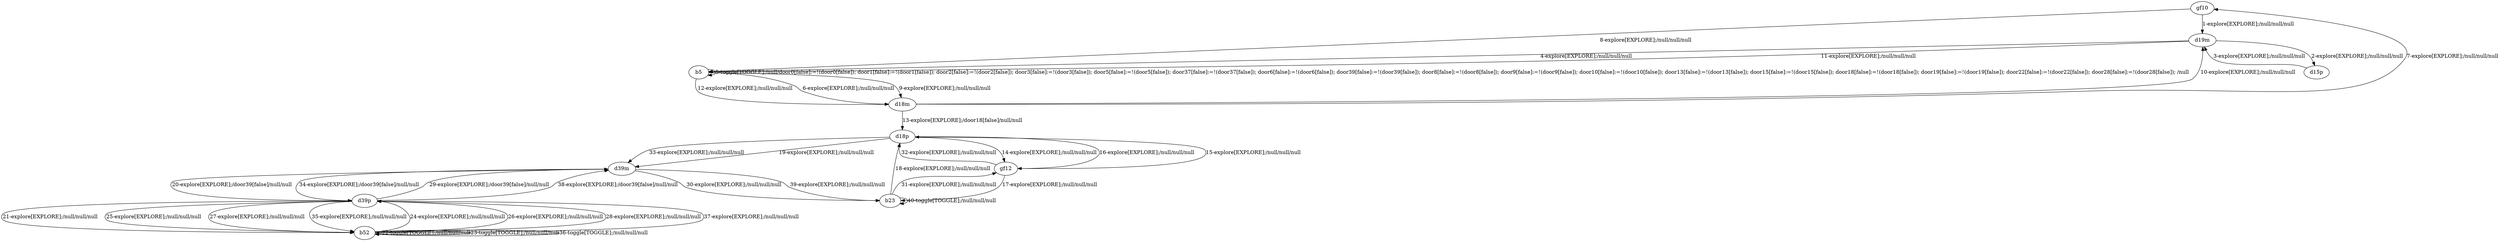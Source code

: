 # Total number of goals covered by this test: 1
# b52 --> b52

digraph g {
"gf10" -> "d19m" [label = "1-explore[EXPLORE];/null/null/null"];
"d19m" -> "d15p" [label = "2-explore[EXPLORE];/null/null/null"];
"d15p" -> "d19m" [label = "3-explore[EXPLORE];/null/null/null"];
"d19m" -> "b5" [label = "4-explore[EXPLORE];/null/null/null"];
"b5" -> "b5" [label = "5-toggle[TOGGLE];/null/door0[false]:=!(door0[false]); door1[false]:=!(door1[false]); door2[false]:=!(door2[false]); door3[false]:=!(door3[false]); door5[false]:=!(door5[false]); door37[false]:=!(door37[false]); door6[false]:=!(door6[false]); door39[false]:=!(door39[false]); door8[false]:=!(door8[false]); door9[false]:=!(door9[false]); door10[false]:=!(door10[false]); door13[false]:=!(door13[false]); door15[false]:=!(door15[false]); door18[false]:=!(door18[false]); door19[false]:=!(door19[false]); door22[false]:=!(door22[false]); door28[false]:=!(door28[false]); /null"];
"b5" -> "d18m" [label = "6-explore[EXPLORE];/null/null/null"];
"d18m" -> "gf10" [label = "7-explore[EXPLORE];/null/null/null"];
"gf10" -> "b5" [label = "8-explore[EXPLORE];/null/null/null"];
"b5" -> "d18m" [label = "9-explore[EXPLORE];/null/null/null"];
"d18m" -> "d19m" [label = "10-explore[EXPLORE];/null/null/null"];
"d19m" -> "b5" [label = "11-explore[EXPLORE];/null/null/null"];
"b5" -> "d18m" [label = "12-explore[EXPLORE];/null/null/null"];
"d18m" -> "d18p" [label = "13-explore[EXPLORE];/door18[false]/null/null"];
"d18p" -> "gf12" [label = "14-explore[EXPLORE];/null/null/null"];
"gf12" -> "d18p" [label = "15-explore[EXPLORE];/null/null/null"];
"d18p" -> "gf12" [label = "16-explore[EXPLORE];/null/null/null"];
"gf12" -> "b23" [label = "17-explore[EXPLORE];/null/null/null"];
"b23" -> "d18p" [label = "18-explore[EXPLORE];/null/null/null"];
"d18p" -> "d39m" [label = "19-explore[EXPLORE];/null/null/null"];
"d39m" -> "d39p" [label = "20-explore[EXPLORE];/door39[false]/null/null"];
"d39p" -> "b52" [label = "21-explore[EXPLORE];/null/null/null"];
"b52" -> "b52" [label = "22-toggle[TOGGLE];/null/null/null"];
"b52" -> "b52" [label = "23-toggle[TOGGLE];/null/null/null"];
"b52" -> "d39p" [label = "24-explore[EXPLORE];/null/null/null"];
"d39p" -> "b52" [label = "25-explore[EXPLORE];/null/null/null"];
"b52" -> "d39p" [label = "26-explore[EXPLORE];/null/null/null"];
"d39p" -> "b52" [label = "27-explore[EXPLORE];/null/null/null"];
"b52" -> "d39p" [label = "28-explore[EXPLORE];/null/null/null"];
"d39p" -> "d39m" [label = "29-explore[EXPLORE];/door39[false]/null/null"];
"d39m" -> "b23" [label = "30-explore[EXPLORE];/null/null/null"];
"b23" -> "gf12" [label = "31-explore[EXPLORE];/null/null/null"];
"gf12" -> "d18p" [label = "32-explore[EXPLORE];/null/null/null"];
"d18p" -> "d39m" [label = "33-explore[EXPLORE];/null/null/null"];
"d39m" -> "d39p" [label = "34-explore[EXPLORE];/door39[false]/null/null"];
"d39p" -> "b52" [label = "35-explore[EXPLORE];/null/null/null"];
"b52" -> "b52" [label = "36-toggle[TOGGLE];/null/null/null"];
"b52" -> "d39p" [label = "37-explore[EXPLORE];/null/null/null"];
"d39p" -> "d39m" [label = "38-explore[EXPLORE];/door39[false]/null/null"];
"d39m" -> "b23" [label = "39-explore[EXPLORE];/null/null/null"];
"b23" -> "b23" [label = "40-toggle[TOGGLE];/null/null/null"];
}